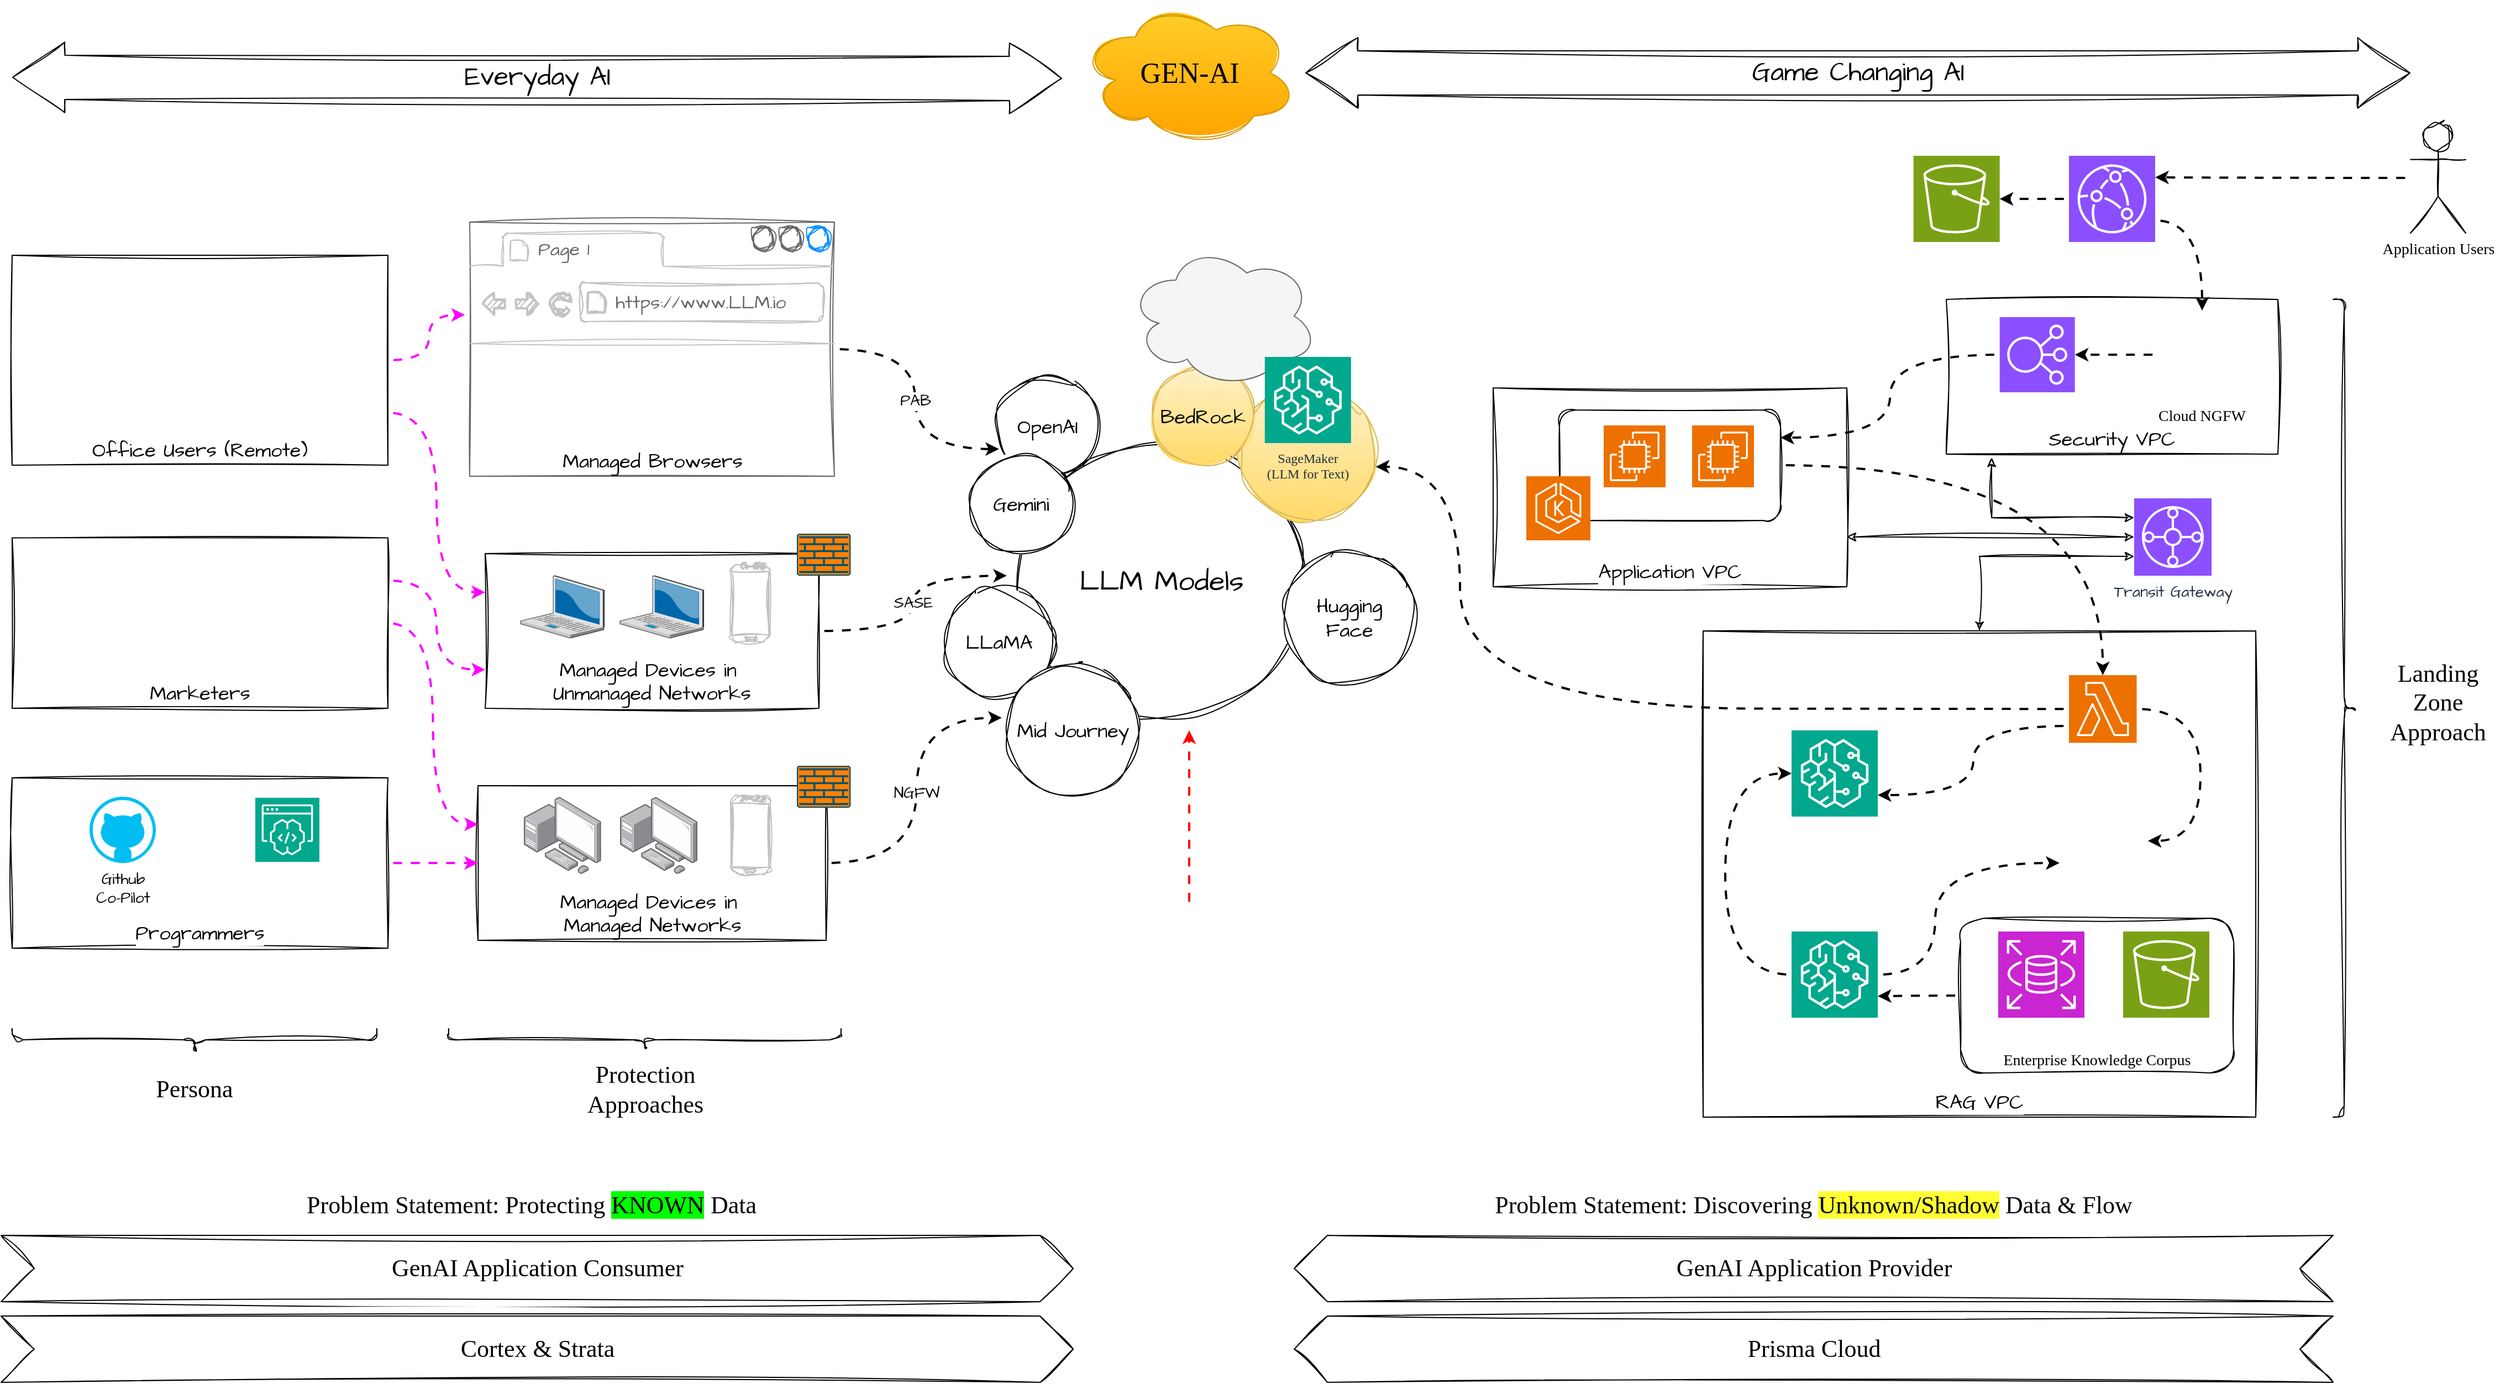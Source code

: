 <mxfile version="24.2.5" type="device">
  <diagram name="Page-1" id="3MIngDmAgbNU4fVDyyzJ">
    <mxGraphModel dx="3208" dy="2276" grid="1" gridSize="10" guides="0" tooltips="1" connect="1" arrows="1" fold="1" page="1" pageScale="1" pageWidth="850" pageHeight="1100" math="0" shadow="0">
      <root>
        <mxCell id="0" />
        <mxCell id="1" parent="0" />
        <mxCell id="rA6aza_w5iIKAxAunfqu-94" value="GEN-AI" style="ellipse;shape=cloud;whiteSpace=wrap;html=1;strokeColor=#d79b00;align=center;verticalAlign=middle;fontFamily=Gloria Hallelujah;fontSource=https%3A%2F%2Ffonts.googleapis.com%2Fcss%3Ffamily%3DGloria%2BHallelujah;fontSize=26;labelBackgroundColor=none;fillColor=#ffcd28;sketch=1;curveFitting=1;jiggle=2;gradientColor=#ffa500;fontColor=#000000;" parent="1" vertex="1">
          <mxGeometry x="197.5" y="-30" width="195" height="130" as="geometry" />
        </mxCell>
        <mxCell id="rA6aza_w5iIKAxAunfqu-16" value="RAG VPC" style="rounded=0;whiteSpace=wrap;html=1;sketch=1;hachureGap=4;jiggle=2;curveFitting=1;fontFamily=Architects Daughter;fontSource=https%3A%2F%2Ffonts.googleapis.com%2Fcss%3Ffamily%3DArchitects%2BDaughter;verticalAlign=bottom;fontSize=18;fillColor=none;labelBackgroundColor=default;" parent="1" vertex="1">
          <mxGeometry x="760" y="540" width="500" height="440" as="geometry" />
        </mxCell>
        <mxCell id="rA6aza_w5iIKAxAunfqu-83" value="Enterprise Knowledge Corpus" style="rounded=1;whiteSpace=wrap;html=1;align=center;verticalAlign=bottom;fontFamily=Gloria Hallelujah;fontSource=https%3A%2F%2Ffonts.googleapis.com%2Fcss%3Ffamily%3DGloria%2BHallelujah;fontSize=14;labelBackgroundColor=default;fillColor=none;sketch=1;curveFitting=1;jiggle=2;" parent="1" vertex="1">
          <mxGeometry x="992.93" y="800" width="247.07" height="140" as="geometry" />
        </mxCell>
        <mxCell id="rA6aza_w5iIKAxAunfqu-1" value="LLM Models" style="ellipse;whiteSpace=wrap;html=1;sketch=1;hachureGap=4;jiggle=2;curveFitting=1;fontFamily=Architects Daughter;fontSource=https%3A%2F%2Ffonts.googleapis.com%2Fcss%3Ffamily%3DArchitects%2BDaughter;fontSize=26;fillColor=none;" parent="1" vertex="1">
          <mxGeometry x="140" y="370" width="260" height="250" as="geometry" />
        </mxCell>
        <mxCell id="rA6aza_w5iIKAxAunfqu-2" value="" style="ellipse;whiteSpace=wrap;html=1;sketch=1;hachureGap=4;jiggle=2;curveFitting=1;fontFamily=Architects Daughter;fontSource=https%3A%2F%2Ffonts.googleapis.com%2Fcss%3Ffamily%3DArchitects%2BDaughter;fontSize=18;fillColor=#fff2cc;gradientColor=#ffd966;strokeColor=#d6b656;" parent="1" vertex="1">
          <mxGeometry x="340" y="320" width="124.8" height="120" as="geometry" />
        </mxCell>
        <mxCell id="rA6aza_w5iIKAxAunfqu-3" value="BedRock" style="ellipse;whiteSpace=wrap;html=1;sketch=1;hachureGap=4;jiggle=2;curveFitting=1;fontFamily=Architects Daughter;fontSource=https%3A%2F%2Ffonts.googleapis.com%2Fcss%3Ffamily%3DArchitects%2BDaughter;fontSize=18;fillColor=#fff2cc;gradientColor=#ffd966;strokeColor=#d6b656;fontColor=#000000;" parent="1" vertex="1">
          <mxGeometry x="260" y="300" width="94.8" height="91.15" as="geometry" />
        </mxCell>
        <mxCell id="rA6aza_w5iIKAxAunfqu-4" value="OpenAI" style="ellipse;whiteSpace=wrap;html=1;sketch=1;hachureGap=4;jiggle=2;curveFitting=1;fontFamily=Architects Daughter;fontSource=https%3A%2F%2Ffonts.googleapis.com%2Fcss%3Ffamily%3DArchitects%2BDaughter;fontSize=18;" parent="1" vertex="1">
          <mxGeometry x="120" y="310" width="93.6" height="90" as="geometry" />
        </mxCell>
        <mxCell id="rA6aza_w5iIKAxAunfqu-5" value="Gemini" style="ellipse;whiteSpace=wrap;html=1;sketch=1;hachureGap=4;jiggle=2;curveFitting=1;fontFamily=Architects Daughter;fontSource=https%3A%2F%2Ffonts.googleapis.com%2Fcss%3Ffamily%3DArchitects%2BDaughter;fontSize=18;" parent="1" vertex="1">
          <mxGeometry x="96.4" y="380" width="93.6" height="90" as="geometry" />
        </mxCell>
        <mxCell id="rA6aza_w5iIKAxAunfqu-6" value="LLaMA" style="ellipse;whiteSpace=wrap;html=1;sketch=1;hachureGap=4;jiggle=2;curveFitting=1;fontFamily=Architects Daughter;fontSource=https%3A%2F%2Ffonts.googleapis.com%2Fcss%3Ffamily%3DArchitects%2BDaughter;fontSize=18;" parent="1" vertex="1">
          <mxGeometry x="72.5" y="500" width="100" height="100" as="geometry" />
        </mxCell>
        <mxCell id="rA6aza_w5iIKAxAunfqu-8" value="Everyday AI" style="shape=flexArrow;endArrow=classic;startArrow=classic;html=1;rounded=0;sketch=1;hachureGap=4;jiggle=2;curveFitting=1;fontFamily=Architects Daughter;fontSource=https%3A%2F%2Ffonts.googleapis.com%2Fcss%3Ffamily%3DArchitects%2BDaughter;width=40;endSize=15.386;fontSize=24;labelBackgroundColor=none;endWidth=22.857;startWidth=22.857;startSize=15.386;" parent="1" edge="1">
          <mxGeometry width="100" height="100" relative="1" as="geometry">
            <mxPoint x="-770" y="39" as="sourcePoint" />
            <mxPoint x="180" y="40" as="targetPoint" />
          </mxGeometry>
        </mxCell>
        <mxCell id="rA6aza_w5iIKAxAunfqu-15" value="Security VPC" style="rounded=0;whiteSpace=wrap;html=1;sketch=1;hachureGap=4;jiggle=2;curveFitting=1;fontFamily=Architects Daughter;fontSource=https%3A%2F%2Ffonts.googleapis.com%2Fcss%3Ffamily%3DArchitects%2BDaughter;verticalAlign=bottom;fontSize=18;fillColor=none;labelBackgroundColor=default;" parent="1" vertex="1">
          <mxGeometry x="980" y="240" width="300" height="140" as="geometry" />
        </mxCell>
        <mxCell id="rA6aza_w5iIKAxAunfqu-17" value="Transit Gateway" style="sketch=0;points=[[0,0,0],[0.25,0,0],[0.5,0,0],[0.75,0,0],[1,0,0],[0,1,0],[0.25,1,0],[0.5,1,0],[0.75,1,0],[1,1,0],[0,0.25,0],[0,0.5,0],[0,0.75,0],[1,0.25,0],[1,0.5,0],[1,0.75,0]];outlineConnect=0;fontColor=#232F3E;fillColor=#8C4FFF;strokeColor=#ffffff;dashed=0;verticalLabelPosition=bottom;verticalAlign=top;align=center;html=1;fontSize=14;fontStyle=0;aspect=fixed;shape=mxgraph.aws4.resourceIcon;resIcon=mxgraph.aws4.transit_gateway;hachureGap=4;jiggle=2;curveFitting=1;fontFamily=Architects Daughter;fontSource=https%3A%2F%2Ffonts.googleapis.com%2Fcss%3Ffamily%3DArchitects%2BDaughter;" parent="1" vertex="1">
          <mxGeometry x="1150" y="420" width="70" height="70" as="geometry" />
        </mxCell>
        <mxCell id="rA6aza_w5iIKAxAunfqu-18" style="edgeStyle=orthogonalEdgeStyle;rounded=0;sketch=1;hachureGap=4;jiggle=2;curveFitting=1;orthogonalLoop=1;jettySize=auto;html=1;exitX=0.5;exitY=0;exitDx=0;exitDy=0;entryX=0;entryY=0.75;entryDx=0;entryDy=0;entryPerimeter=0;fontFamily=Architects Daughter;fontSource=https%3A%2F%2Ffonts.googleapis.com%2Fcss%3Ffamily%3DArchitects%2BDaughter;startArrow=classic;startFill=1;" parent="1" source="rA6aza_w5iIKAxAunfqu-16" target="rA6aza_w5iIKAxAunfqu-17" edge="1">
          <mxGeometry relative="1" as="geometry" />
        </mxCell>
        <mxCell id="rA6aza_w5iIKAxAunfqu-19" style="edgeStyle=orthogonalEdgeStyle;rounded=0;sketch=1;hachureGap=4;jiggle=2;curveFitting=1;orthogonalLoop=1;jettySize=auto;html=1;exitX=0;exitY=0.25;exitDx=0;exitDy=0;exitPerimeter=0;entryX=0.137;entryY=1.022;entryDx=0;entryDy=0;entryPerimeter=0;fontFamily=Architects Daughter;fontSource=https%3A%2F%2Ffonts.googleapis.com%2Fcss%3Ffamily%3DArchitects%2BDaughter;startArrow=classic;startFill=1;" parent="1" source="rA6aza_w5iIKAxAunfqu-17" target="rA6aza_w5iIKAxAunfqu-15" edge="1">
          <mxGeometry relative="1" as="geometry" />
        </mxCell>
        <mxCell id="rA6aza_w5iIKAxAunfqu-21" value="Managed Browsers" style="strokeWidth=1;shadow=0;dashed=0;align=center;html=1;shape=mxgraph.mockup.containers.browserWindow;rSize=0;strokeColor=#666666;strokeColor2=#008cff;strokeColor3=#c4c4c4;mainText=,;recursiveResize=0;sketch=1;hachureGap=4;jiggle=2;curveFitting=1;fontFamily=Architects Daughter;fontSource=https%3A%2F%2Ffonts.googleapis.com%2Fcss%3Ffamily%3DArchitects%2BDaughter;verticalAlign=bottom;fontSize=18;" parent="1" vertex="1">
          <mxGeometry x="-356" y="170" width="330" height="230" as="geometry" />
        </mxCell>
        <mxCell id="rA6aza_w5iIKAxAunfqu-22" value="Page 1" style="strokeWidth=1;shadow=0;dashed=0;align=center;html=1;shape=mxgraph.mockup.containers.anchor;fontSize=17;fontColor=#666666;align=left;whiteSpace=wrap;sketch=1;hachureGap=4;jiggle=2;curveFitting=1;fontFamily=Architects Daughter;fontSource=https%3A%2F%2Ffonts.googleapis.com%2Fcss%3Ffamily%3DArchitects%2BDaughter;" parent="rA6aza_w5iIKAxAunfqu-21" vertex="1">
          <mxGeometry x="60" y="12" width="110" height="26" as="geometry" />
        </mxCell>
        <mxCell id="rA6aza_w5iIKAxAunfqu-23" value="https://www.LLM.io" style="strokeWidth=1;shadow=0;dashed=0;align=center;html=1;shape=mxgraph.mockup.containers.anchor;rSize=0;fontSize=17;fontColor=#666666;align=left;sketch=1;hachureGap=4;jiggle=2;curveFitting=1;fontFamily=Architects Daughter;fontSource=https%3A%2F%2Ffonts.googleapis.com%2Fcss%3Ffamily%3DArchitects%2BDaughter;" parent="rA6aza_w5iIKAxAunfqu-21" vertex="1">
          <mxGeometry x="130" y="60" width="250" height="26" as="geometry" />
        </mxCell>
        <mxCell id="WuPXo1o1_WAH7fLLWVi5-3" value="" style="shape=image;verticalLabelPosition=bottom;labelBackgroundColor=default;verticalAlign=top;aspect=fixed;imageAspect=0;image=https://1000logos.net/wp-content/uploads/2023/05/Poe-Chatbot-Logo.png;" parent="rA6aza_w5iIKAxAunfqu-21" vertex="1">
          <mxGeometry x="105.45" y="120" width="119.11" height="67" as="geometry" />
        </mxCell>
        <mxCell id="rA6aza_w5iIKAxAunfqu-39" value="SASE" style="edgeStyle=orthogonalEdgeStyle;curved=1;rounded=0;hachureGap=4;orthogonalLoop=1;jettySize=auto;html=1;strokeColor=default;strokeWidth=2;align=center;verticalAlign=middle;fontFamily=Architects Daughter;fontSource=https%3A%2F%2Ffonts.googleapis.com%2Fcss%3Ffamily%3DArchitects%2BDaughter;fontSize=14;fontColor=default;labelBackgroundColor=default;endArrow=classic;flowAnimation=1;" parent="1" source="rA6aza_w5iIKAxAunfqu-25" edge="1">
          <mxGeometry relative="1" as="geometry">
            <mxPoint x="130" y="490" as="targetPoint" />
          </mxGeometry>
        </mxCell>
        <mxCell id="rA6aza_w5iIKAxAunfqu-25" value="Managed Devices in&amp;nbsp;&lt;div style=&quot;font-size: 18px;&quot;&gt;Unmanaged Networks&lt;/div&gt;" style="rounded=0;whiteSpace=wrap;html=1;sketch=1;hachureGap=4;jiggle=2;curveFitting=1;fontFamily=Architects Daughter;fontSource=https%3A%2F%2Ffonts.googleapis.com%2Fcss%3Ffamily%3DArchitects%2BDaughter;verticalAlign=bottom;fontSize=18;fillColor=none;labelBackgroundColor=default;" parent="1" vertex="1">
          <mxGeometry x="-342" y="470" width="302" height="140" as="geometry" />
        </mxCell>
        <mxCell id="rA6aza_w5iIKAxAunfqu-26" value="Managed Devices in&amp;nbsp;&lt;div style=&quot;font-size: 18px;&quot;&gt;Managed Networks&lt;/div&gt;" style="rounded=0;whiteSpace=wrap;html=1;sketch=1;hachureGap=4;jiggle=2;curveFitting=1;fontFamily=Architects Daughter;fontSource=https%3A%2F%2Ffonts.googleapis.com%2Fcss%3Ffamily%3DArchitects%2BDaughter;verticalAlign=bottom;fontSize=18;fillColor=none;labelBackgroundColor=default;" parent="1" vertex="1">
          <mxGeometry x="-348.5" y="680" width="315" height="140" as="geometry" />
        </mxCell>
        <mxCell id="rA6aza_w5iIKAxAunfqu-27" value="Hugging&lt;div&gt;Face&lt;/div&gt;" style="ellipse;whiteSpace=wrap;html=1;sketch=1;hachureGap=4;jiggle=2;curveFitting=1;fontFamily=Architects Daughter;fontSource=https%3A%2F%2Ffonts.googleapis.com%2Fcss%3Ffamily%3DArchitects%2BDaughter;fontSize=18;" parent="1" vertex="1">
          <mxGeometry x="380" y="468.25" width="120" height="120" as="geometry" />
        </mxCell>
        <mxCell id="rA6aza_w5iIKAxAunfqu-28" value="Application VPC" style="rounded=0;whiteSpace=wrap;html=1;sketch=1;hachureGap=4;jiggle=2;curveFitting=1;fontFamily=Architects Daughter;fontSource=https%3A%2F%2Ffonts.googleapis.com%2Fcss%3Ffamily%3DArchitects%2BDaughter;verticalAlign=bottom;fontSize=18;fillColor=none;labelBackgroundColor=default;" parent="1" vertex="1">
          <mxGeometry x="570" y="320" width="320" height="180" as="geometry" />
        </mxCell>
        <mxCell id="rA6aza_w5iIKAxAunfqu-29" style="edgeStyle=orthogonalEdgeStyle;rounded=0;sketch=1;hachureGap=4;jiggle=2;curveFitting=1;orthogonalLoop=1;jettySize=auto;html=1;exitX=1;exitY=0.75;exitDx=0;exitDy=0;entryX=0;entryY=0.5;entryDx=0;entryDy=0;entryPerimeter=0;fontFamily=Architects Daughter;fontSource=https%3A%2F%2Ffonts.googleapis.com%2Fcss%3Ffamily%3DArchitects%2BDaughter;startArrow=classic;startFill=1;" parent="1" source="rA6aza_w5iIKAxAunfqu-28" target="rA6aza_w5iIKAxAunfqu-17" edge="1">
          <mxGeometry relative="1" as="geometry" />
        </mxCell>
        <mxCell id="rA6aza_w5iIKAxAunfqu-32" style="edgeStyle=orthogonalEdgeStyle;rounded=0;hachureGap=4;orthogonalLoop=1;jettySize=auto;html=1;entryX=-0.013;entryY=0.365;entryDx=0;entryDy=0;entryPerimeter=0;fontFamily=Architects Daughter;fontSource=https%3A%2F%2Ffonts.googleapis.com%2Fcss%3Ffamily%3DArchitects%2BDaughter;flowAnimation=1;curved=1;strokeWidth=2;strokeColor=#FF00FF;" parent="1" source="rA6aza_w5iIKAxAunfqu-7" target="rA6aza_w5iIKAxAunfqu-21" edge="1">
          <mxGeometry relative="1" as="geometry" />
        </mxCell>
        <mxCell id="rA6aza_w5iIKAxAunfqu-33" style="edgeStyle=orthogonalEdgeStyle;curved=1;rounded=0;hachureGap=4;orthogonalLoop=1;jettySize=auto;html=1;strokeColor=#FF00FF;strokeWidth=2;align=center;verticalAlign=middle;fontFamily=Architects Daughter;fontSource=https%3A%2F%2Ffonts.googleapis.com%2Fcss%3Ffamily%3DArchitects%2BDaughter;fontSize=11;fontColor=default;labelBackgroundColor=default;endArrow=classic;flowAnimation=1;entryX=0;entryY=0.5;entryDx=0;entryDy=0;" parent="1" source="rA6aza_w5iIKAxAunfqu-10" target="rA6aza_w5iIKAxAunfqu-26" edge="1">
          <mxGeometry relative="1" as="geometry" />
        </mxCell>
        <mxCell id="rA6aza_w5iIKAxAunfqu-34" style="edgeStyle=orthogonalEdgeStyle;curved=1;rounded=0;hachureGap=4;orthogonalLoop=1;jettySize=auto;html=1;strokeColor=#FF00FF;strokeWidth=2;align=center;verticalAlign=middle;fontFamily=Architects Daughter;fontSource=https%3A%2F%2Ffonts.googleapis.com%2Fcss%3Ffamily%3DArchitects%2BDaughter;fontSize=11;fontColor=default;labelBackgroundColor=default;endArrow=classic;flowAnimation=1;entryX=0;entryY=0.25;entryDx=0;entryDy=0;" parent="1" source="rA6aza_w5iIKAxAunfqu-11" target="rA6aza_w5iIKAxAunfqu-26" edge="1">
          <mxGeometry relative="1" as="geometry" />
        </mxCell>
        <mxCell id="rA6aza_w5iIKAxAunfqu-35" style="edgeStyle=orthogonalEdgeStyle;curved=1;rounded=0;hachureGap=4;orthogonalLoop=1;jettySize=auto;html=1;exitX=1;exitY=0.25;exitDx=0;exitDy=0;entryX=0;entryY=0.75;entryDx=0;entryDy=0;strokeColor=#FF00FF;strokeWidth=2;align=center;verticalAlign=middle;fontFamily=Architects Daughter;fontSource=https%3A%2F%2Ffonts.googleapis.com%2Fcss%3Ffamily%3DArchitects%2BDaughter;fontSize=11;fontColor=default;labelBackgroundColor=default;endArrow=classic;flowAnimation=1;" parent="1" source="rA6aza_w5iIKAxAunfqu-11" target="rA6aza_w5iIKAxAunfqu-25" edge="1">
          <mxGeometry relative="1" as="geometry" />
        </mxCell>
        <mxCell id="rA6aza_w5iIKAxAunfqu-36" style="edgeStyle=orthogonalEdgeStyle;curved=1;rounded=0;hachureGap=4;orthogonalLoop=1;jettySize=auto;html=1;exitX=1;exitY=0.75;exitDx=0;exitDy=0;entryX=0;entryY=0.25;entryDx=0;entryDy=0;strokeColor=#FF00FF;strokeWidth=2;align=center;verticalAlign=middle;fontFamily=Architects Daughter;fontSource=https%3A%2F%2Ffonts.googleapis.com%2Fcss%3Ffamily%3DArchitects%2BDaughter;fontSize=11;fontColor=default;labelBackgroundColor=default;endArrow=classic;flowAnimation=1;" parent="1" source="rA6aza_w5iIKAxAunfqu-7" target="rA6aza_w5iIKAxAunfqu-25" edge="1">
          <mxGeometry relative="1" as="geometry" />
        </mxCell>
        <mxCell id="rA6aza_w5iIKAxAunfqu-37" value="Mid Journey" style="ellipse;whiteSpace=wrap;html=1;sketch=1;hachureGap=4;jiggle=2;curveFitting=1;fontFamily=Architects Daughter;fontSource=https%3A%2F%2Ffonts.googleapis.com%2Fcss%3Ffamily%3DArchitects%2BDaughter;fontSize=18;" parent="1" vertex="1">
          <mxGeometry x="130" y="570" width="120" height="120" as="geometry" />
        </mxCell>
        <mxCell id="rA6aza_w5iIKAxAunfqu-38" value="PAB" style="edgeStyle=orthogonalEdgeStyle;curved=1;rounded=0;hachureGap=4;orthogonalLoop=1;jettySize=auto;html=1;entryX=0.031;entryY=0.726;entryDx=0;entryDy=0;entryPerimeter=0;strokeColor=default;strokeWidth=2;align=center;verticalAlign=middle;fontFamily=Architects Daughter;fontSource=https%3A%2F%2Ffonts.googleapis.com%2Fcss%3Ffamily%3DArchitects%2BDaughter;fontSize=14;fontColor=default;labelBackgroundColor=default;endArrow=classic;flowAnimation=1;" parent="1" source="rA6aza_w5iIKAxAunfqu-21" target="rA6aza_w5iIKAxAunfqu-4" edge="1">
          <mxGeometry relative="1" as="geometry" />
        </mxCell>
        <mxCell id="rA6aza_w5iIKAxAunfqu-40" value="NGFW" style="edgeStyle=orthogonalEdgeStyle;curved=1;rounded=0;hachureGap=4;orthogonalLoop=1;jettySize=auto;html=1;exitX=1;exitY=0.5;exitDx=0;exitDy=0;entryX=-0.039;entryY=0.405;entryDx=0;entryDy=0;entryPerimeter=0;strokeColor=default;strokeWidth=2;align=center;verticalAlign=middle;fontFamily=Architects Daughter;fontSource=https%3A%2F%2Ffonts.googleapis.com%2Fcss%3Ffamily%3DArchitects%2BDaughter;fontSize=14;fontColor=default;labelBackgroundColor=default;endArrow=classic;flowAnimation=1;" parent="1" source="rA6aza_w5iIKAxAunfqu-26" target="rA6aza_w5iIKAxAunfqu-37" edge="1">
          <mxGeometry relative="1" as="geometry" />
        </mxCell>
        <mxCell id="rA6aza_w5iIKAxAunfqu-91" style="edgeStyle=orthogonalEdgeStyle;curved=1;rounded=0;hachureGap=4;orthogonalLoop=1;jettySize=auto;html=1;strokeColor=#FF0000;strokeWidth=2;align=center;verticalAlign=middle;fontFamily=Gloria Hallelujah;fontSource=https%3A%2F%2Ffonts.googleapis.com%2Fcss%3Ffamily%3DGloria%2BHallelujah;fontSize=14;fontColor=default;labelBackgroundColor=default;endArrow=classic;flowAnimation=1;" parent="1" source="rA6aza_w5iIKAxAunfqu-42" edge="1">
          <mxGeometry relative="1" as="geometry">
            <mxPoint x="295" y="630.0" as="targetPoint" />
          </mxGeometry>
        </mxCell>
        <mxCell id="rA6aza_w5iIKAxAunfqu-42" value="" style="shape=image;imageAspect=0;aspect=fixed;verticalLabelPosition=bottom;verticalAlign=top;sketch=1;hachureGap=4;jiggle=2;curveFitting=1;fontFamily=Architects Daughter;fontSource=https%3A%2F%2Ffonts.googleapis.com%2Fcss%3Ffamily%3DArchitects%2BDaughter;fontSize=11;fontColor=default;labelBackgroundColor=default;image=https://cdni.iconscout.com/illustration/premium/thumb/hacker-3354776-2810790.png?f=webp;" parent="1" vertex="1">
          <mxGeometry x="190" y="790" width="210" height="210" as="geometry" />
        </mxCell>
        <mxCell id="rA6aza_w5iIKAxAunfqu-48" value="" style="verticalLabelPosition=bottom;sketch=0;aspect=fixed;html=1;verticalAlign=top;strokeColor=none;align=center;outlineConnect=0;shape=mxgraph.citrix.laptop_2;hachureGap=4;jiggle=2;curveFitting=1;fontFamily=Architects Daughter;fontSource=https%3A%2F%2Ffonts.googleapis.com%2Fcss%3Ffamily%3DArchitects%2BDaughter;fontSize=11;fontColor=default;labelBackgroundColor=default;" parent="1" vertex="1">
          <mxGeometry x="-310" y="490" width="75.77" height="56.5" as="geometry" />
        </mxCell>
        <mxCell id="rA6aza_w5iIKAxAunfqu-49" value="" style="verticalLabelPosition=bottom;sketch=0;aspect=fixed;html=1;verticalAlign=top;strokeColor=none;align=center;outlineConnect=0;shape=mxgraph.citrix.laptop_2;hachureGap=4;jiggle=2;curveFitting=1;fontFamily=Architects Daughter;fontSource=https%3A%2F%2Ffonts.googleapis.com%2Fcss%3Ffamily%3DArchitects%2BDaughter;fontSize=11;fontColor=default;labelBackgroundColor=default;" parent="1" vertex="1">
          <mxGeometry x="-220" y="490" width="75.77" height="56.5" as="geometry" />
        </mxCell>
        <mxCell id="rA6aza_w5iIKAxAunfqu-52" value="" style="image;points=[];aspect=fixed;html=1;align=center;shadow=0;dashed=0;image=img/lib/allied_telesis/computer_and_terminals/Personal_Computer_with_Server.svg;sketch=1;hachureGap=4;jiggle=2;curveFitting=1;fontFamily=Architects Daughter;fontSource=https%3A%2F%2Ffonts.googleapis.com%2Fcss%3Ffamily%3DArchitects%2BDaughter;fontSize=11;fontColor=default;labelBackgroundColor=default;" parent="1" vertex="1">
          <mxGeometry x="-307.11" y="690" width="70" height="70" as="geometry" />
        </mxCell>
        <mxCell id="rA6aza_w5iIKAxAunfqu-53" value="" style="image;points=[];aspect=fixed;html=1;align=center;shadow=0;dashed=0;image=img/lib/allied_telesis/computer_and_terminals/Personal_Computer_with_Server.svg;sketch=1;hachureGap=4;jiggle=2;curveFitting=1;fontFamily=Architects Daughter;fontSource=https%3A%2F%2Ffonts.googleapis.com%2Fcss%3Ffamily%3DArchitects%2BDaughter;fontSize=11;fontColor=default;labelBackgroundColor=default;" parent="1" vertex="1">
          <mxGeometry x="-220" y="690" width="70" height="70" as="geometry" />
        </mxCell>
        <mxCell id="rA6aza_w5iIKAxAunfqu-54" value="" style="verticalLabelPosition=bottom;verticalAlign=top;html=1;shadow=0;dashed=0;strokeWidth=1;shape=mxgraph.android.phone2;strokeColor=#c0c0c0;sketch=1;hachureGap=4;jiggle=2;curveFitting=1;fontFamily=Architects Daughter;fontSource=https%3A%2F%2Ffonts.googleapis.com%2Fcss%3Ffamily%3DArchitects%2BDaughter;fontSize=11;fontColor=default;labelBackgroundColor=default;" parent="1" vertex="1">
          <mxGeometry x="-120" y="690" width="35.9" height="70" as="geometry" />
        </mxCell>
        <mxCell id="rA6aza_w5iIKAxAunfqu-55" value="" style="verticalLabelPosition=bottom;verticalAlign=top;html=1;shadow=0;dashed=0;strokeWidth=1;shape=mxgraph.android.phone2;strokeColor=#c0c0c0;sketch=1;hachureGap=4;jiggle=2;curveFitting=1;fontFamily=Architects Daughter;fontSource=https%3A%2F%2Ffonts.googleapis.com%2Fcss%3Ffamily%3DArchitects%2BDaughter;fontSize=11;fontColor=default;labelBackgroundColor=default;" parent="1" vertex="1">
          <mxGeometry x="-120" y="480" width="35.9" height="70" as="geometry" />
        </mxCell>
        <mxCell id="rA6aza_w5iIKAxAunfqu-64" style="edgeStyle=orthogonalEdgeStyle;curved=1;rounded=0;hachureGap=4;orthogonalLoop=1;jettySize=auto;html=1;exitX=0;exitY=0.5;exitDx=0;exitDy=0;strokeColor=default;strokeWidth=2;align=center;verticalAlign=middle;fontFamily=Architects Daughter;fontSource=https%3A%2F%2Ffonts.googleapis.com%2Fcss%3Ffamily%3DArchitects%2BDaughter;fontSize=11;fontColor=default;labelBackgroundColor=default;endArrow=classic;flowAnimation=1;" parent="1" source="rA6aza_w5iIKAxAunfqu-56" target="rA6aza_w5iIKAxAunfqu-62" edge="1">
          <mxGeometry relative="1" as="geometry" />
        </mxCell>
        <mxCell id="rA6aza_w5iIKAxAunfqu-56" value="Cloud NGFW" style="shape=image;verticalLabelPosition=bottom;labelBackgroundColor=default;verticalAlign=top;aspect=fixed;imageAspect=0;image=https://www.paloaltonetworks.com.au/content/dam/pan/en_US/includes/igw/cloud-ngfw/assets/images/overview/circle-logo-1.png;fontFamily=Gloria Hallelujah;fontSource=https%3A%2F%2Ffonts.googleapis.com%2Fcss%3Ffamily%3DGloria%2BHallelujah;fontSize=14;" parent="1" vertex="1">
          <mxGeometry x="1171.33" y="250" width="80.34" height="80" as="geometry" />
        </mxCell>
        <mxCell id="rA6aza_w5iIKAxAunfqu-63" style="edgeStyle=orthogonalEdgeStyle;curved=1;rounded=0;hachureGap=4;orthogonalLoop=1;jettySize=auto;html=1;exitX=1;exitY=0.75;exitDx=0;exitDy=0;exitPerimeter=0;entryX=0.5;entryY=0;entryDx=0;entryDy=0;strokeColor=default;strokeWidth=2;align=center;verticalAlign=middle;fontFamily=Architects Daughter;fontSource=https%3A%2F%2Ffonts.googleapis.com%2Fcss%3Ffamily%3DArchitects%2BDaughter;fontSize=11;fontColor=default;labelBackgroundColor=default;endArrow=classic;flowAnimation=1;" parent="1" source="rA6aza_w5iIKAxAunfqu-58" target="rA6aza_w5iIKAxAunfqu-56" edge="1">
          <mxGeometry relative="1" as="geometry" />
        </mxCell>
        <mxCell id="rA6aza_w5iIKAxAunfqu-58" value="Cloud Front" style="sketch=0;points=[[0,0,0],[0.25,0,0],[0.5,0,0],[0.75,0,0],[1,0,0],[0,1,0],[0.25,1,0],[0.5,1,0],[0.75,1,0],[1,1,0],[0,0.25,0],[0,0.5,0],[0,0.75,0],[1,0.25,0],[1,0.5,0],[1,0.75,0]];outlineConnect=0;fontColor=#FFFFFF;fillColor=#8C4FFF;strokeColor=#ffffff;dashed=0;verticalLabelPosition=bottom;verticalAlign=top;align=center;html=1;fontSize=14;fontStyle=0;aspect=fixed;shape=mxgraph.aws4.resourceIcon;resIcon=mxgraph.aws4.cloudfront;hachureGap=4;jiggle=2;curveFitting=1;fontFamily=Architects Daughter;fontSource=https%3A%2F%2Ffonts.googleapis.com%2Fcss%3Ffamily%3DArchitects%2BDaughter;labelBackgroundColor=default;" parent="1" vertex="1">
          <mxGeometry x="1091" y="110" width="78" height="78" as="geometry" />
        </mxCell>
        <mxCell id="rA6aza_w5iIKAxAunfqu-59" value="S3" style="sketch=0;points=[[0,0,0],[0.25,0,0],[0.5,0,0],[0.75,0,0],[1,0,0],[0,1,0],[0.25,1,0],[0.5,1,0],[0.75,1,0],[1,1,0],[0,0.25,0],[0,0.5,0],[0,0.75,0],[1,0.25,0],[1,0.5,0],[1,0.75,0]];outlineConnect=0;fontColor=#FFFFFF;fillColor=#7AA116;strokeColor=#ffffff;dashed=0;verticalLabelPosition=bottom;verticalAlign=top;align=center;html=1;fontSize=14;fontStyle=0;aspect=fixed;shape=mxgraph.aws4.resourceIcon;resIcon=mxgraph.aws4.s3;hachureGap=4;jiggle=2;curveFitting=1;fontFamily=Architects Daughter;fontSource=https%3A%2F%2Ffonts.googleapis.com%2Fcss%3Ffamily%3DArchitects%2BDaughter;labelBackgroundColor=default;" parent="1" vertex="1">
          <mxGeometry x="950.33" y="110" width="78" height="78" as="geometry" />
        </mxCell>
        <mxCell id="rA6aza_w5iIKAxAunfqu-60" style="edgeStyle=orthogonalEdgeStyle;curved=1;rounded=0;hachureGap=4;orthogonalLoop=1;jettySize=auto;html=1;exitX=0;exitY=0.5;exitDx=0;exitDy=0;exitPerimeter=0;entryX=1;entryY=0.5;entryDx=0;entryDy=0;entryPerimeter=0;strokeColor=default;strokeWidth=2;align=center;verticalAlign=middle;fontFamily=Architects Daughter;fontSource=https%3A%2F%2Ffonts.googleapis.com%2Fcss%3Ffamily%3DArchitects%2BDaughter;fontSize=11;fontColor=default;labelBackgroundColor=default;endArrow=classic;flowAnimation=1;" parent="1" source="rA6aza_w5iIKAxAunfqu-58" target="rA6aza_w5iIKAxAunfqu-59" edge="1">
          <mxGeometry relative="1" as="geometry" />
        </mxCell>
        <mxCell id="rA6aza_w5iIKAxAunfqu-71" style="edgeStyle=orthogonalEdgeStyle;curved=1;rounded=0;hachureGap=4;orthogonalLoop=1;jettySize=auto;html=1;exitX=0;exitY=0.5;exitDx=0;exitDy=0;exitPerimeter=0;entryX=1;entryY=0.25;entryDx=0;entryDy=0;strokeColor=default;strokeWidth=2;align=center;verticalAlign=middle;fontFamily=Architects Daughter;fontSource=https%3A%2F%2Ffonts.googleapis.com%2Fcss%3Ffamily%3DArchitects%2BDaughter;fontSize=11;fontColor=default;labelBackgroundColor=default;endArrow=classic;flowAnimation=1;" parent="1" source="rA6aza_w5iIKAxAunfqu-62" target="rA6aza_w5iIKAxAunfqu-65" edge="1">
          <mxGeometry relative="1" as="geometry" />
        </mxCell>
        <mxCell id="rA6aza_w5iIKAxAunfqu-62" value="Load Balancer" style="sketch=0;points=[[0,0,0],[0.25,0,0],[0.5,0,0],[0.75,0,0],[1,0,0],[0,1,0],[0.25,1,0],[0.5,1,0],[0.75,1,0],[1,1,0],[0,0.25,0],[0,0.5,0],[0,0.75,0],[1,0.25,0],[1,0.5,0],[1,0.75,0]];outlineConnect=0;fontColor=#FFFFFF;fillColor=#8C4FFF;strokeColor=#ffffff;dashed=0;verticalLabelPosition=bottom;verticalAlign=top;align=center;html=1;fontSize=14;fontStyle=0;aspect=fixed;shape=mxgraph.aws4.resourceIcon;resIcon=mxgraph.aws4.elastic_load_balancing;hachureGap=4;jiggle=2;curveFitting=1;fontFamily=Architects Daughter;fontSource=https%3A%2F%2Ffonts.googleapis.com%2Fcss%3Ffamily%3DArchitects%2BDaughter;labelBackgroundColor=default;" parent="1" vertex="1">
          <mxGeometry x="1028.33" y="256" width="68" height="68" as="geometry" />
        </mxCell>
        <mxCell id="rA6aza_w5iIKAxAunfqu-65" value="" style="rounded=1;whiteSpace=wrap;html=1;sketch=1;hachureGap=4;jiggle=2;curveFitting=1;fontFamily=Architects Daughter;fontSource=https%3A%2F%2Ffonts.googleapis.com%2Fcss%3Ffamily%3DArchitects%2BDaughter;fontSize=11;labelBackgroundColor=default;fillColor=none;" parent="1" vertex="1">
          <mxGeometry x="630" y="340" width="200" height="100" as="geometry" />
        </mxCell>
        <mxCell id="rA6aza_w5iIKAxAunfqu-66" value="EKS" style="sketch=0;points=[[0,0,0],[0.25,0,0],[0.5,0,0],[0.75,0,0],[1,0,0],[0,1,0],[0.25,1,0],[0.5,1,0],[0.75,1,0],[1,1,0],[0,0.25,0],[0,0.5,0],[0,0.75,0],[1,0.25,0],[1,0.5,0],[1,0.75,0]];outlineConnect=0;fontColor=#FFFFFF;fillColor=#ED7100;strokeColor=#ffffff;dashed=0;verticalLabelPosition=bottom;verticalAlign=top;align=center;html=1;fontSize=14;fontStyle=0;aspect=fixed;shape=mxgraph.aws4.resourceIcon;resIcon=mxgraph.aws4.eks;hachureGap=4;jiggle=2;curveFitting=1;fontFamily=Architects Daughter;fontSource=https%3A%2F%2Ffonts.googleapis.com%2Fcss%3Ffamily%3DArchitects%2BDaughter;labelBackgroundColor=default;" parent="1" vertex="1">
          <mxGeometry x="600" y="400" width="58" height="58" as="geometry" />
        </mxCell>
        <mxCell id="rA6aza_w5iIKAxAunfqu-67" value="EC2" style="sketch=0;points=[[0,0,0],[0.25,0,0],[0.5,0,0],[0.75,0,0],[1,0,0],[0,1,0],[0.25,1,0],[0.5,1,0],[0.75,1,0],[1,1,0],[0,0.25,0],[0,0.5,0],[0,0.75,0],[1,0.25,0],[1,0.5,0],[1,0.75,0]];outlineConnect=0;fontColor=#FFFFFF;fillColor=#ED7100;strokeColor=#ffffff;dashed=0;verticalLabelPosition=bottom;verticalAlign=top;align=center;html=1;fontSize=14;fontStyle=0;aspect=fixed;shape=mxgraph.aws4.resourceIcon;resIcon=mxgraph.aws4.ec2;hachureGap=4;jiggle=2;curveFitting=1;fontFamily=Architects Daughter;fontSource=https%3A%2F%2Ffonts.googleapis.com%2Fcss%3Ffamily%3DArchitects%2BDaughter;labelBackgroundColor=default;" parent="1" vertex="1">
          <mxGeometry x="670" y="354" width="56" height="56" as="geometry" />
        </mxCell>
        <mxCell id="rA6aza_w5iIKAxAunfqu-69" value="EC2" style="sketch=0;points=[[0,0,0],[0.25,0,0],[0.5,0,0],[0.75,0,0],[1,0,0],[0,1,0],[0.25,1,0],[0.5,1,0],[0.75,1,0],[1,1,0],[0,0.25,0],[0,0.5,0],[0,0.75,0],[1,0.25,0],[1,0.5,0],[1,0.75,0]];outlineConnect=0;fontColor=#FFFFFF;fillColor=#ED7100;strokeColor=#ffffff;dashed=0;verticalLabelPosition=bottom;verticalAlign=top;align=center;html=1;fontSize=14;fontStyle=0;aspect=fixed;shape=mxgraph.aws4.resourceIcon;resIcon=mxgraph.aws4.ec2;hachureGap=4;jiggle=2;curveFitting=1;fontFamily=Architects Daughter;fontSource=https%3A%2F%2Ffonts.googleapis.com%2Fcss%3Ffamily%3DArchitects%2BDaughter;labelBackgroundColor=default;" parent="1" vertex="1">
          <mxGeometry x="750" y="354" width="56" height="56" as="geometry" />
        </mxCell>
        <mxCell id="rA6aza_w5iIKAxAunfqu-78" value="Opensearch" style="shape=image;verticalLabelPosition=bottom;labelBackgroundColor=default;verticalAlign=top;aspect=fixed;imageAspect=0;image=https://nemeon.io/wp-content/uploads/2023/12/opensearch-service.png;fontFamily=Gloria Hallelujah;fontSource=https%3A%2F%2Ffonts.googleapis.com%2Fcss%3Ffamily%3DGloria%2BHallelujah;fontSize=14;fontColor=#FFFFFF;" parent="1" vertex="1">
          <mxGeometry x="1082.43" y="690" width="80" height="80" as="geometry" />
        </mxCell>
        <mxCell id="rA6aza_w5iIKAxAunfqu-79" value="SageMaker&lt;div style=&quot;font-size: 14px;&quot;&gt;(LLM for Embedding)&lt;/div&gt;" style="sketch=0;points=[[0,0,0],[0.25,0,0],[0.5,0,0],[0.75,0,0],[1,0,0],[0,1,0],[0.25,1,0],[0.5,1,0],[0.75,1,0],[1,1,0],[0,0.25,0],[0,0.5,0],[0,0.75,0],[1,0.25,0],[1,0.5,0],[1,0.75,0]];outlineConnect=0;fontColor=#FFFFFF;fillColor=#01A88D;strokeColor=#ffffff;dashed=0;verticalLabelPosition=bottom;verticalAlign=top;align=center;html=1;fontSize=14;fontStyle=0;aspect=fixed;shape=mxgraph.aws4.resourceIcon;resIcon=mxgraph.aws4.sagemaker;fontFamily=Gloria Hallelujah;fontSource=https%3A%2F%2Ffonts.googleapis.com%2Fcss%3Ffamily%3DGloria%2BHallelujah;labelBackgroundColor=default;" parent="1" vertex="1">
          <mxGeometry x="840" y="630" width="78" height="78" as="geometry" />
        </mxCell>
        <mxCell id="WuPXo1o1_WAH7fLLWVi5-2" style="edgeStyle=orthogonalEdgeStyle;curved=1;rounded=0;hachureGap=4;orthogonalLoop=1;jettySize=auto;html=1;exitX=1;exitY=0.5;exitDx=0;exitDy=0;exitPerimeter=0;entryX=1;entryY=0.5;entryDx=0;entryDy=0;strokeColor=default;strokeWidth=2;align=center;verticalAlign=middle;fontFamily=Architects Daughter;fontSource=https%3A%2F%2Ffonts.googleapis.com%2Fcss%3Ffamily%3DArchitects%2BDaughter;fontSize=12;fontColor=default;labelBackgroundColor=default;endArrow=classic;flowAnimation=1;" parent="1" source="rA6aza_w5iIKAxAunfqu-80" target="rA6aza_w5iIKAxAunfqu-78" edge="1">
          <mxGeometry relative="1" as="geometry">
            <Array as="points">
              <mxPoint x="1210" y="611" />
              <mxPoint x="1210" y="730" />
            </Array>
          </mxGeometry>
        </mxCell>
        <mxCell id="rA6aza_w5iIKAxAunfqu-80" value="RAG Lambda&lt;div style=&quot;font-size: 14px;&quot;&gt;App&lt;/div&gt;" style="sketch=0;points=[[0,0,0],[0.25,0,0],[0.5,0,0],[0.75,0,0],[1,0,0],[0,1,0],[0.25,1,0],[0.5,1,0],[0.75,1,0],[1,1,0],[0,0.25,0],[0,0.5,0],[0,0.75,0],[1,0.25,0],[1,0.5,0],[1,0.75,0]];outlineConnect=0;fontColor=#FFFFFF;fillColor=#ED7100;strokeColor=#ffffff;dashed=0;verticalLabelPosition=bottom;verticalAlign=top;align=center;html=1;fontSize=14;fontStyle=0;aspect=fixed;shape=mxgraph.aws4.resourceIcon;resIcon=mxgraph.aws4.lambda;fontFamily=Gloria Hallelujah;fontSource=https%3A%2F%2Ffonts.googleapis.com%2Fcss%3Ffamily%3DGloria%2BHallelujah;labelBackgroundColor=default;" parent="1" vertex="1">
          <mxGeometry x="1091.0" y="580" width="61.25" height="61.25" as="geometry" />
        </mxCell>
        <mxCell id="rA6aza_w5iIKAxAunfqu-81" value="RDS" style="sketch=0;points=[[0,0,0],[0.25,0,0],[0.5,0,0],[0.75,0,0],[1,0,0],[0,1,0],[0.25,1,0],[0.5,1,0],[0.75,1,0],[1,1,0],[0,0.25,0],[0,0.5,0],[0,0.75,0],[1,0.25,0],[1,0.5,0],[1,0.75,0]];outlineConnect=0;fontColor=#FFFFFF;fillColor=#C925D1;strokeColor=#ffffff;dashed=0;verticalLabelPosition=bottom;verticalAlign=top;align=center;html=1;fontSize=14;fontStyle=0;aspect=fixed;shape=mxgraph.aws4.resourceIcon;resIcon=mxgraph.aws4.rds;fontFamily=Gloria Hallelujah;fontSource=https%3A%2F%2Ffonts.googleapis.com%2Fcss%3Ffamily%3DGloria%2BHallelujah;labelBackgroundColor=default;" parent="1" vertex="1">
          <mxGeometry x="1027" y="812" width="78" height="78" as="geometry" />
        </mxCell>
        <mxCell id="rA6aza_w5iIKAxAunfqu-82" value="S3" style="sketch=0;points=[[0,0,0],[0.25,0,0],[0.5,0,0],[0.75,0,0],[1,0,0],[0,1,0],[0.25,1,0],[0.5,1,0],[0.75,1,0],[1,1,0],[0,0.25,0],[0,0.5,0],[0,0.75,0],[1,0.25,0],[1,0.5,0],[1,0.75,0]];outlineConnect=0;fontColor=#FFFFFF;fillColor=#7AA116;strokeColor=#ffffff;dashed=0;verticalLabelPosition=bottom;verticalAlign=top;align=center;html=1;fontSize=14;fontStyle=0;aspect=fixed;shape=mxgraph.aws4.resourceIcon;resIcon=mxgraph.aws4.s3;hachureGap=4;jiggle=2;curveFitting=1;fontFamily=Architects Daughter;fontSource=https%3A%2F%2Ffonts.googleapis.com%2Fcss%3Ffamily%3DArchitects%2BDaughter;labelBackgroundColor=default;" parent="1" vertex="1">
          <mxGeometry x="1140" y="812" width="78" height="78" as="geometry" />
        </mxCell>
        <mxCell id="rA6aza_w5iIKAxAunfqu-86" style="edgeStyle=orthogonalEdgeStyle;curved=1;rounded=0;hachureGap=4;orthogonalLoop=1;jettySize=auto;html=1;exitX=1;exitY=0.5;exitDx=0;exitDy=0;exitPerimeter=0;entryX=0;entryY=0.75;entryDx=0;entryDy=0;strokeColor=default;strokeWidth=2;align=center;verticalAlign=middle;fontFamily=Gloria Hallelujah;fontSource=https%3A%2F%2Ffonts.googleapis.com%2Fcss%3Ffamily%3DGloria%2BHallelujah;fontSize=14;fontColor=default;labelBackgroundColor=default;endArrow=classic;flowAnimation=1;" parent="1" source="rA6aza_w5iIKAxAunfqu-84" target="rA6aza_w5iIKAxAunfqu-78" edge="1">
          <mxGeometry relative="1" as="geometry">
            <Array as="points">
              <mxPoint x="970" y="851" />
              <mxPoint x="970" y="750" />
            </Array>
          </mxGeometry>
        </mxCell>
        <mxCell id="rA6aza_w5iIKAxAunfqu-84" value="SageMaker&lt;div style=&quot;font-size: 14px;&quot;&gt;(Document to Embedding)&lt;/div&gt;" style="sketch=0;points=[[0,0,0],[0.25,0,0],[0.5,0,0],[0.75,0,0],[1,0,0],[0,1,0],[0.25,1,0],[0.5,1,0],[0.75,1,0],[1,1,0],[0,0.25,0],[0,0.5,0],[0,0.75,0],[1,0.25,0],[1,0.5,0],[1,0.75,0]];outlineConnect=0;fontColor=#FFFFFF;fillColor=#01A88D;strokeColor=#ffffff;dashed=0;verticalLabelPosition=bottom;verticalAlign=top;align=center;html=1;fontSize=14;fontStyle=0;aspect=fixed;shape=mxgraph.aws4.resourceIcon;resIcon=mxgraph.aws4.sagemaker;fontFamily=Gloria Hallelujah;fontSource=https%3A%2F%2Ffonts.googleapis.com%2Fcss%3Ffamily%3DGloria%2BHallelujah;labelBackgroundColor=default;" parent="1" vertex="1">
          <mxGeometry x="840" y="812" width="78" height="78" as="geometry" />
        </mxCell>
        <mxCell id="rA6aza_w5iIKAxAunfqu-85" style="edgeStyle=orthogonalEdgeStyle;curved=1;rounded=0;hachureGap=4;orthogonalLoop=1;jettySize=auto;html=1;exitX=0;exitY=0.5;exitDx=0;exitDy=0;entryX=1;entryY=0.75;entryDx=0;entryDy=0;entryPerimeter=0;strokeColor=default;strokeWidth=2;align=center;verticalAlign=middle;fontFamily=Gloria Hallelujah;fontSource=https%3A%2F%2Ffonts.googleapis.com%2Fcss%3Ffamily%3DGloria%2BHallelujah;fontSize=14;fontColor=default;labelBackgroundColor=default;endArrow=classic;flowAnimation=1;" parent="1" source="rA6aza_w5iIKAxAunfqu-83" target="rA6aza_w5iIKAxAunfqu-84" edge="1">
          <mxGeometry relative="1" as="geometry" />
        </mxCell>
        <mxCell id="rA6aza_w5iIKAxAunfqu-87" style="edgeStyle=orthogonalEdgeStyle;curved=1;rounded=0;hachureGap=4;orthogonalLoop=1;jettySize=auto;html=1;exitX=0;exitY=0.5;exitDx=0;exitDy=0;exitPerimeter=0;entryX=0;entryY=0.5;entryDx=0;entryDy=0;entryPerimeter=0;strokeColor=default;strokeWidth=2;align=center;verticalAlign=middle;fontFamily=Gloria Hallelujah;fontSource=https%3A%2F%2Ffonts.googleapis.com%2Fcss%3Ffamily%3DGloria%2BHallelujah;fontSize=14;fontColor=default;labelBackgroundColor=default;endArrow=classic;flowAnimation=1;" parent="1" source="rA6aza_w5iIKAxAunfqu-84" target="rA6aza_w5iIKAxAunfqu-79" edge="1">
          <mxGeometry relative="1" as="geometry">
            <Array as="points">
              <mxPoint x="780" y="851" />
              <mxPoint x="780" y="669" />
            </Array>
          </mxGeometry>
        </mxCell>
        <mxCell id="rA6aza_w5iIKAxAunfqu-88" style="edgeStyle=orthogonalEdgeStyle;curved=1;rounded=0;hachureGap=4;orthogonalLoop=1;jettySize=auto;html=1;exitX=0;exitY=0.75;exitDx=0;exitDy=0;exitPerimeter=0;entryX=1;entryY=0.75;entryDx=0;entryDy=0;entryPerimeter=0;strokeColor=default;strokeWidth=2;align=center;verticalAlign=middle;fontFamily=Gloria Hallelujah;fontSource=https%3A%2F%2Ffonts.googleapis.com%2Fcss%3Ffamily%3DGloria%2BHallelujah;fontSize=14;fontColor=default;labelBackgroundColor=default;endArrow=classic;flowAnimation=1;" parent="1" source="rA6aza_w5iIKAxAunfqu-80" target="rA6aza_w5iIKAxAunfqu-79" edge="1">
          <mxGeometry relative="1" as="geometry" />
        </mxCell>
        <mxCell id="rA6aza_w5iIKAxAunfqu-89" style="edgeStyle=orthogonalEdgeStyle;curved=1;rounded=0;hachureGap=4;orthogonalLoop=1;jettySize=auto;html=1;exitX=0;exitY=0.5;exitDx=0;exitDy=0;exitPerimeter=0;entryX=0.992;entryY=0.595;entryDx=0;entryDy=0;entryPerimeter=0;strokeColor=default;strokeWidth=2;align=center;verticalAlign=middle;fontFamily=Gloria Hallelujah;fontSource=https%3A%2F%2Ffonts.googleapis.com%2Fcss%3Ffamily%3DGloria%2BHallelujah;fontSize=14;fontColor=default;labelBackgroundColor=default;endArrow=classic;flowAnimation=1;" parent="1" source="rA6aza_w5iIKAxAunfqu-80" target="rA6aza_w5iIKAxAunfqu-2" edge="1">
          <mxGeometry relative="1" as="geometry">
            <Array as="points">
              <mxPoint x="1082" y="610" />
              <mxPoint x="540" y="610" />
              <mxPoint x="540" y="391" />
            </Array>
          </mxGeometry>
        </mxCell>
        <mxCell id="rA6aza_w5iIKAxAunfqu-92" value="Application Users" style="shape=umlActor;verticalLabelPosition=bottom;verticalAlign=top;html=1;outlineConnect=0;strokeColor=default;align=center;fontFamily=Gloria Hallelujah;fontSource=https%3A%2F%2Ffonts.googleapis.com%2Fcss%3Ffamily%3DGloria%2BHallelujah;fontSize=14;fontColor=default;labelBackgroundColor=default;fillColor=default;sketch=1;curveFitting=1;jiggle=2;" parent="1" vertex="1">
          <mxGeometry x="1400" y="80" width="50" height="100" as="geometry" />
        </mxCell>
        <mxCell id="rA6aza_w5iIKAxAunfqu-95" value="" style="shape=curlyBracket;whiteSpace=wrap;html=1;rounded=1;labelPosition=left;verticalLabelPosition=middle;align=right;verticalAlign=middle;sketch=1;jiggle=2;curveFitting=1;strokeColor=default;fontFamily=Gloria Hallelujah;fontSource=https%3A%2F%2Ffonts.googleapis.com%2Fcss%3Ffamily%3DGloria%2BHallelujah;fontSize=26;fontColor=default;labelBackgroundColor=default;fillColor=default;rotation=-90;" parent="1" vertex="1">
          <mxGeometry x="-615" y="745" width="20" height="330" as="geometry" />
        </mxCell>
        <mxCell id="rA6aza_w5iIKAxAunfqu-96" value="Persona" style="text;html=1;align=center;verticalAlign=middle;whiteSpace=wrap;rounded=0;fontFamily=Gloria Hallelujah;fontSource=https%3A%2F%2Ffonts.googleapis.com%2Fcss%3Ffamily%3DGloria%2BHallelujah;fontSize=22;fontColor=default;labelBackgroundColor=default;" parent="1" vertex="1">
          <mxGeometry x="-635" y="940" width="60" height="30" as="geometry" />
        </mxCell>
        <mxCell id="rA6aza_w5iIKAxAunfqu-97" value="" style="shape=curlyBracket;whiteSpace=wrap;html=1;rounded=1;labelPosition=left;verticalLabelPosition=middle;align=right;verticalAlign=middle;sketch=1;jiggle=2;curveFitting=1;strokeColor=default;fontFamily=Gloria Hallelujah;fontSource=https%3A%2F%2Ffonts.googleapis.com%2Fcss%3Ffamily%3DGloria%2BHallelujah;fontSize=26;fontColor=default;labelBackgroundColor=default;fillColor=default;rotation=-90;" parent="1" vertex="1">
          <mxGeometry x="-207.5" y="732.5" width="20" height="355" as="geometry" />
        </mxCell>
        <mxCell id="rA6aza_w5iIKAxAunfqu-98" value="Protection Approaches" style="text;html=1;align=center;verticalAlign=middle;whiteSpace=wrap;rounded=0;fontFamily=Gloria Hallelujah;fontSource=https%3A%2F%2Ffonts.googleapis.com%2Fcss%3Ffamily%3DGloria%2BHallelujah;fontSize=22;fontColor=default;labelBackgroundColor=default;" parent="1" vertex="1">
          <mxGeometry x="-227.5" y="940" width="60" height="30" as="geometry" />
        </mxCell>
        <mxCell id="rA6aza_w5iIKAxAunfqu-99" value="" style="sketch=0;points=[[0.015,0.015,0],[0.985,0.015,0],[0.985,0.985,0],[0.015,0.985,0],[0.25,0,0],[0.5,0,0],[0.75,0,0],[1,0.25,0],[1,0.5,0],[1,0.75,0],[0.75,1,0],[0.5,1,0],[0.25,1,0],[0,0.75,0],[0,0.5,0],[0,0.25,0]];verticalLabelPosition=bottom;html=1;verticalAlign=top;aspect=fixed;align=center;pointerEvents=1;shape=mxgraph.cisco19.rect;prIcon=firewall;fillColor=#FF8000;strokeColor=#005073;jiggle=2;curveFitting=1;fontFamily=Gloria Hallelujah;fontSource=https%3A%2F%2Ffonts.googleapis.com%2Fcss%3Ffamily%3DGloria%2BHallelujah;fontSize=26;fontColor=default;labelBackgroundColor=default;" parent="1" vertex="1">
          <mxGeometry x="-60" y="662" width="48.64" height="38" as="geometry" />
        </mxCell>
        <mxCell id="rA6aza_w5iIKAxAunfqu-100" value="" style="sketch=0;points=[[0.015,0.015,0],[0.985,0.015,0],[0.985,0.985,0],[0.015,0.985,0],[0.25,0,0],[0.5,0,0],[0.75,0,0],[1,0.25,0],[1,0.5,0],[1,0.75,0],[0.75,1,0],[0.5,1,0],[0.25,1,0],[0,0.75,0],[0,0.5,0],[0,0.25,0]];verticalLabelPosition=bottom;html=1;verticalAlign=top;aspect=fixed;align=center;pointerEvents=1;shape=mxgraph.cisco19.rect;prIcon=firewall;fillColor=#FF8000;strokeColor=#005073;jiggle=2;curveFitting=1;fontFamily=Gloria Hallelujah;fontSource=https%3A%2F%2Ffonts.googleapis.com%2Fcss%3Ffamily%3DGloria%2BHallelujah;fontSize=26;fontColor=default;labelBackgroundColor=default;" parent="1" vertex="1">
          <mxGeometry x="-60" y="452" width="48.64" height="38" as="geometry" />
        </mxCell>
        <mxCell id="rA6aza_w5iIKAxAunfqu-103" value="" style="ellipse;shape=cloud;whiteSpace=wrap;html=1;strokeColor=#666666;align=center;verticalAlign=middle;fontFamily=Gloria Hallelujah;fontSource=https%3A%2F%2Ffonts.googleapis.com%2Fcss%3Ffamily%3DGloria%2BHallelujah;fontSize=26;fontColor=#333333;labelBackgroundColor=default;fillColor=#f5f5f5;" parent="1" vertex="1">
          <mxGeometry x="240" y="190" width="171.36" height="130" as="geometry" />
        </mxCell>
        <mxCell id="rA6aza_w5iIKAxAunfqu-102" value="" style="shape=image;verticalLabelPosition=bottom;labelBackgroundColor=default;verticalAlign=top;aspect=fixed;imageAspect=0;image=https://upload.wikimedia.org/wikipedia/commons/thumb/9/93/Amazon_Web_Services_Logo.svg/1280px-Amazon_Web_Services_Logo.svg.png;" parent="1" vertex="1">
          <mxGeometry x="288" y="235" width="83.4" height="49.9" as="geometry" />
        </mxCell>
        <mxCell id="rA6aza_w5iIKAxAunfqu-90" value="SageMaker&lt;div&gt;(LLM for Text)&lt;/div&gt;" style="sketch=0;points=[[0,0,0],[0.25,0,0],[0.5,0,0],[0.75,0,0],[1,0,0],[0,1,0],[0.25,1,0],[0.5,1,0],[0.75,1,0],[1,1,0],[0,0.25,0],[0,0.5,0],[0,0.75,0],[1,0.25,0],[1,0.5,0],[1,0.75,0]];outlineConnect=0;fontColor=#232F3E;fillColor=#01A88D;strokeColor=#ffffff;dashed=0;verticalLabelPosition=bottom;verticalAlign=top;align=center;html=1;fontSize=12;fontStyle=0;aspect=fixed;shape=mxgraph.aws4.resourceIcon;resIcon=mxgraph.aws4.sagemaker;fontFamily=Gloria Hallelujah;fontSource=https%3A%2F%2Ffonts.googleapis.com%2Fcss%3Ffamily%3DGloria%2BHallelujah;labelBackgroundColor=none;" parent="1" vertex="1">
          <mxGeometry x="363.4" y="292" width="78" height="78" as="geometry" />
        </mxCell>
        <mxCell id="rA6aza_w5iIKAxAunfqu-104" value="" style="shape=curlyBracket;whiteSpace=wrap;html=1;rounded=1;flipH=1;labelPosition=right;verticalLabelPosition=middle;align=left;verticalAlign=middle;sketch=1;jiggle=2;curveFitting=1;strokeColor=default;fontFamily=Gloria Hallelujah;fontSource=https%3A%2F%2Ffonts.googleapis.com%2Fcss%3Ffamily%3DGloria%2BHallelujah;fontSize=26;fontColor=default;labelBackgroundColor=default;fillColor=default;" parent="1" vertex="1">
          <mxGeometry x="1330" y="240" width="20" height="740" as="geometry" />
        </mxCell>
        <mxCell id="rA6aza_w5iIKAxAunfqu-105" value="Landing Zone&lt;div style=&quot;font-size: 22px;&quot;&gt;Approach&lt;/div&gt;" style="text;html=1;align=center;verticalAlign=middle;whiteSpace=wrap;rounded=0;fontFamily=Gloria Hallelujah;fontSource=https%3A%2F%2Ffonts.googleapis.com%2Fcss%3Ffamily%3DGloria%2BHallelujah;fontSize=22;fontColor=default;labelBackgroundColor=default;" parent="1" vertex="1">
          <mxGeometry x="1370" y="590" width="110" height="30" as="geometry" />
        </mxCell>
        <mxCell id="rA6aza_w5iIKAxAunfqu-106" value="GenAI Application Consumer" style="html=1;shadow=0;dashed=0;align=center;verticalAlign=middle;shape=mxgraph.arrows2.arrow;dy=0;dx=30;notch=30;sketch=1;jiggle=2;curveFitting=1;strokeColor=default;fontFamily=Gloria Hallelujah;fontSource=https%3A%2F%2Ffonts.googleapis.com%2Fcss%3Ffamily%3DGloria%2BHallelujah;fontSize=22;fontColor=default;labelBackgroundColor=default;fillColor=default;" parent="1" vertex="1">
          <mxGeometry x="-780" y="1087" width="970" height="60" as="geometry" />
        </mxCell>
        <mxCell id="rA6aza_w5iIKAxAunfqu-107" value="GenAI Application Provider" style="html=1;shadow=0;dashed=0;align=center;verticalAlign=middle;shape=mxgraph.arrows2.arrow;dy=0;dx=30;notch=30;sketch=1;jiggle=2;curveFitting=1;strokeColor=default;fontFamily=Gloria Hallelujah;fontSource=https%3A%2F%2Ffonts.googleapis.com%2Fcss%3Ffamily%3DGloria%2BHallelujah;fontSize=22;fontColor=default;labelBackgroundColor=default;fillColor=default;flipH=1;" parent="1" vertex="1">
          <mxGeometry x="390" y="1087" width="940" height="60" as="geometry" />
        </mxCell>
        <mxCell id="rA6aza_w5iIKAxAunfqu-108" value="Problem Statement: Protecting &lt;span style=&quot;background-color: rgb(0, 255, 0);&quot;&gt;&lt;font color=&quot;#000000&quot;&gt;KNOWN&lt;/font&gt;&lt;/span&gt; Data" style="text;html=1;align=center;verticalAlign=middle;whiteSpace=wrap;rounded=0;fontFamily=Gloria Hallelujah;fontSource=https%3A%2F%2Ffonts.googleapis.com%2Fcss%3Ffamily%3DGloria%2BHallelujah;fontSize=22;fontColor=default;labelBackgroundColor=default;" parent="1" vertex="1">
          <mxGeometry x="-700" y="1045" width="800" height="30" as="geometry" />
        </mxCell>
        <mxCell id="rA6aza_w5iIKAxAunfqu-109" value="Problem Statement: Discovering &lt;span style=&quot;background-color: rgb(255, 255, 51);&quot;&gt;&lt;font color=&quot;#000000&quot;&gt;Unknown/Shadow&lt;/font&gt;&lt;/span&gt; Data &amp;amp; Flow" style="text;html=1;align=center;verticalAlign=middle;whiteSpace=wrap;rounded=0;fontFamily=Gloria Hallelujah;fontSource=https%3A%2F%2Ffonts.googleapis.com%2Fcss%3Ffamily%3DGloria%2BHallelujah;fontSize=22;fontColor=default;labelBackgroundColor=default;" parent="1" vertex="1">
          <mxGeometry x="460" y="1045" width="800" height="30" as="geometry" />
        </mxCell>
        <mxCell id="rA6aza_w5iIKAxAunfqu-110" value="Cortex &amp;amp; Strata" style="html=1;shadow=0;dashed=0;align=center;verticalAlign=middle;shape=mxgraph.arrows2.arrow;dy=0;dx=30;notch=30;sketch=1;jiggle=2;curveFitting=1;strokeColor=default;fontFamily=Gloria Hallelujah;fontSource=https%3A%2F%2Ffonts.googleapis.com%2Fcss%3Ffamily%3DGloria%2BHallelujah;fontSize=22;fontColor=default;labelBackgroundColor=default;fillColor=default;" parent="1" vertex="1">
          <mxGeometry x="-780" y="1160" width="970" height="60" as="geometry" />
        </mxCell>
        <mxCell id="rA6aza_w5iIKAxAunfqu-111" value="Prisma Cloud" style="html=1;shadow=0;dashed=0;align=center;verticalAlign=middle;shape=mxgraph.arrows2.arrow;dy=0;dx=30;notch=30;sketch=1;jiggle=2;curveFitting=1;strokeColor=default;fontFamily=Gloria Hallelujah;fontSource=https%3A%2F%2Ffonts.googleapis.com%2Fcss%3Ffamily%3DGloria%2BHallelujah;fontSize=22;fontColor=default;labelBackgroundColor=default;fillColor=default;flipH=1;" parent="1" vertex="1">
          <mxGeometry x="390" y="1160" width="940" height="60" as="geometry" />
        </mxCell>
        <mxCell id="rA6aza_w5iIKAxAunfqu-112" value="" style="shape=image;verticalLabelPosition=bottom;labelBackgroundColor=default;verticalAlign=top;aspect=fixed;imageAspect=0;image=https://coralogix.com/wp-content/uploads/2020/10/Cortex-1000X1000.png;" parent="1" vertex="1">
          <mxGeometry x="-481" y="1162.19" width="55.63" height="55.63" as="geometry" />
        </mxCell>
        <mxCell id="rA6aza_w5iIKAxAunfqu-113" value="" style="shape=image;verticalLabelPosition=bottom;labelBackgroundColor=default;verticalAlign=top;aspect=fixed;imageAspect=0;image=https://www.exclusive-networks.com/wp-content/uploads/2023/03/strata-logo-icon.png;" parent="1" vertex="1">
          <mxGeometry x="-167.5" y="1170" width="36" height="40" as="geometry" />
        </mxCell>
        <mxCell id="rA6aza_w5iIKAxAunfqu-115" value="" style="shape=image;imageAspect=0;aspect=fixed;verticalLabelPosition=bottom;verticalAlign=top;sketch=1;jiggle=2;curveFitting=1;strokeColor=default;align=center;fontFamily=Gloria Hallelujah;fontSource=https%3A%2F%2Ffonts.googleapis.com%2Fcss%3Ffamily%3DGloria%2BHallelujah;fontSize=26;fontColor=default;labelBackgroundColor=default;fillColor=default;image=https://images.crunchbase.com/image/upload/c_pad,f_auto,q_auto:eco,dpr_1/rfuwf3yqq2cermkmrej6;" parent="1" vertex="1">
          <mxGeometry x="960" y="1160" width="46.04" height="60" as="geometry" />
        </mxCell>
        <mxCell id="rA6aza_w5iIKAxAunfqu-116" style="edgeStyle=orthogonalEdgeStyle;curved=1;rounded=0;hachureGap=4;orthogonalLoop=1;jettySize=auto;html=1;entryX=1;entryY=0.25;entryDx=0;entryDy=0;entryPerimeter=0;strokeColor=default;strokeWidth=2;align=center;verticalAlign=middle;fontFamily=Gloria Hallelujah;fontSource=https%3A%2F%2Ffonts.googleapis.com%2Fcss%3Ffamily%3DGloria%2BHallelujah;fontSize=26;fontColor=default;labelBackgroundColor=default;endArrow=classic;flowAnimation=1;" parent="1" source="rA6aza_w5iIKAxAunfqu-92" target="rA6aza_w5iIKAxAunfqu-58" edge="1">
          <mxGeometry relative="1" as="geometry" />
        </mxCell>
        <mxCell id="rA6aza_w5iIKAxAunfqu-119" value="Game Changing AI" style="shape=flexArrow;endArrow=classic;startArrow=classic;html=1;rounded=0;sketch=1;hachureGap=4;jiggle=2;curveFitting=1;fontFamily=Architects Daughter;fontSource=https%3A%2F%2Ffonts.googleapis.com%2Fcss%3Ffamily%3DArchitects%2BDaughter;width=40;endSize=15.386;fontSize=24;labelBackgroundColor=none;endWidth=22.857;startWidth=22.857;startSize=15.386;" parent="1" edge="1">
          <mxGeometry width="100" height="100" relative="1" as="geometry">
            <mxPoint x="400" y="35" as="sourcePoint" />
            <mxPoint x="1400" y="35" as="targetPoint" />
          </mxGeometry>
        </mxCell>
        <mxCell id="rA6aza_w5iIKAxAunfqu-7" value="Office Users (Remote)" style="rounded=0;whiteSpace=wrap;html=1;sketch=1;hachureGap=4;jiggle=2;curveFitting=1;fontFamily=Architects Daughter;fontSource=https%3A%2F%2Ffonts.googleapis.com%2Fcss%3Ffamily%3DArchitects%2BDaughter;verticalAlign=bottom;fontSize=18;fillColor=none;labelBackgroundColor=default;" parent="1" vertex="1">
          <mxGeometry x="-770" y="200" width="340" height="190" as="geometry" />
        </mxCell>
        <mxCell id="rA6aza_w5iIKAxAunfqu-11" value="Marketers" style="rounded=0;whiteSpace=wrap;html=1;sketch=1;hachureGap=4;jiggle=2;curveFitting=1;fontFamily=Architects Daughter;fontSource=https%3A%2F%2Ffonts.googleapis.com%2Fcss%3Ffamily%3DArchitects%2BDaughter;verticalAlign=bottom;fontSize=18;fillColor=none;labelBackgroundColor=default;" parent="1" vertex="1">
          <mxGeometry x="-770" y="455.763" width="340" height="154.237" as="geometry" />
        </mxCell>
        <mxCell id="rA6aza_w5iIKAxAunfqu-10" value="Programmers" style="rounded=0;whiteSpace=wrap;html=1;sketch=1;hachureGap=4;jiggle=2;curveFitting=1;fontFamily=Architects Daughter;fontSource=https%3A%2F%2Ffonts.googleapis.com%2Fcss%3Ffamily%3DArchitects%2BDaughter;verticalAlign=bottom;fontSize=18;fillColor=none;labelBackgroundColor=default;" parent="1" vertex="1">
          <mxGeometry x="-770" y="672.879" width="340" height="154.237" as="geometry" />
        </mxCell>
        <mxCell id="rA6aza_w5iIKAxAunfqu-43" value="" style="shape=image;verticalLabelPosition=bottom;labelBackgroundColor=default;verticalAlign=top;aspect=fixed;imageAspect=0;image=https://upload.wikimedia.org/wikipedia/commons/thumb/9/9e/Office_365_app_logos.svg/800px-Office_365_app_logos.svg.png;" parent="1" vertex="1">
          <mxGeometry x="-762.96" y="240" width="325.93" height="110" as="geometry" />
        </mxCell>
        <mxCell id="rA6aza_w5iIKAxAunfqu-44" value="Code&lt;div style=&quot;font-size: 14px;&quot;&gt;Wisper&lt;/div&gt;" style="sketch=0;points=[[0,0,0],[0.25,0,0],[0.5,0,0],[0.75,0,0],[1,0,0],[0,1,0],[0.25,1,0],[0.5,1,0],[0.75,1,0],[1,1,0],[0,0.25,0],[0,0.5,0],[0,0.75,0],[1,0.25,0],[1,0.5,0],[1,0.75,0]];outlineConnect=0;fontColor=#FFFFFF;fillColor=#01A88D;strokeColor=#ffffff;dashed=0;verticalLabelPosition=bottom;verticalAlign=top;align=center;html=1;fontSize=14;fontStyle=0;aspect=fixed;shape=mxgraph.aws4.resourceIcon;resIcon=mxgraph.aws4.codewhisperer;hachureGap=4;jiggle=2;curveFitting=1;fontFamily=Architects Daughter;fontSource=https%3A%2F%2Ffonts.googleapis.com%2Fcss%3Ffamily%3DArchitects%2BDaughter;labelBackgroundColor=default;" parent="1" vertex="1">
          <mxGeometry x="-550" y="691" width="58" height="58" as="geometry" />
        </mxCell>
        <mxCell id="rA6aza_w5iIKAxAunfqu-45" value="&lt;font style=&quot;font-size: 14px;&quot;&gt;Github&lt;/font&gt;&lt;div style=&quot;font-size: 14px;&quot;&gt;&lt;font style=&quot;font-size: 14px;&quot;&gt;Co-Pilot&lt;/font&gt;&lt;/div&gt;" style="verticalLabelPosition=bottom;html=1;verticalAlign=top;align=center;strokeColor=none;fillColor=#00BEF2;shape=mxgraph.azure.github_code;pointerEvents=1;hachureGap=4;fontFamily=Architects Daughter;fontSource=https%3A%2F%2Ffonts.googleapis.com%2Fcss%3Ffamily%3DArchitects%2BDaughter;fontSize=14;fontColor=default;labelBackgroundColor=default;" parent="1" vertex="1">
          <mxGeometry x="-700" y="690" width="60" height="60" as="geometry" />
        </mxCell>
        <mxCell id="rA6aza_w5iIKAxAunfqu-47" value="" style="shape=image;verticalLabelPosition=bottom;labelBackgroundColor=default;verticalAlign=top;aspect=fixed;imageAspect=0;image=https://www.nicepng.com/png/full/806-8069495_adobe-png-adobe-suite.png;" parent="1" vertex="1">
          <mxGeometry x="-726.72" y="490" width="253.44" height="80.76" as="geometry" />
        </mxCell>
        <mxCell id="WuPXo1o1_WAH7fLLWVi5-1" style="edgeStyle=orthogonalEdgeStyle;curved=1;rounded=0;hachureGap=4;orthogonalLoop=1;jettySize=auto;html=1;exitX=1;exitY=0.5;exitDx=0;exitDy=0;entryX=0.5;entryY=0;entryDx=0;entryDy=0;entryPerimeter=0;strokeColor=default;strokeWidth=2;align=center;verticalAlign=middle;fontFamily=Architects Daughter;fontSource=https%3A%2F%2Ffonts.googleapis.com%2Fcss%3Ffamily%3DArchitects%2BDaughter;fontSize=12;fontColor=default;labelBackgroundColor=default;endArrow=classic;flowAnimation=1;" parent="1" source="rA6aza_w5iIKAxAunfqu-65" target="rA6aza_w5iIKAxAunfqu-80" edge="1">
          <mxGeometry relative="1" as="geometry" />
        </mxCell>
      </root>
    </mxGraphModel>
  </diagram>
</mxfile>
